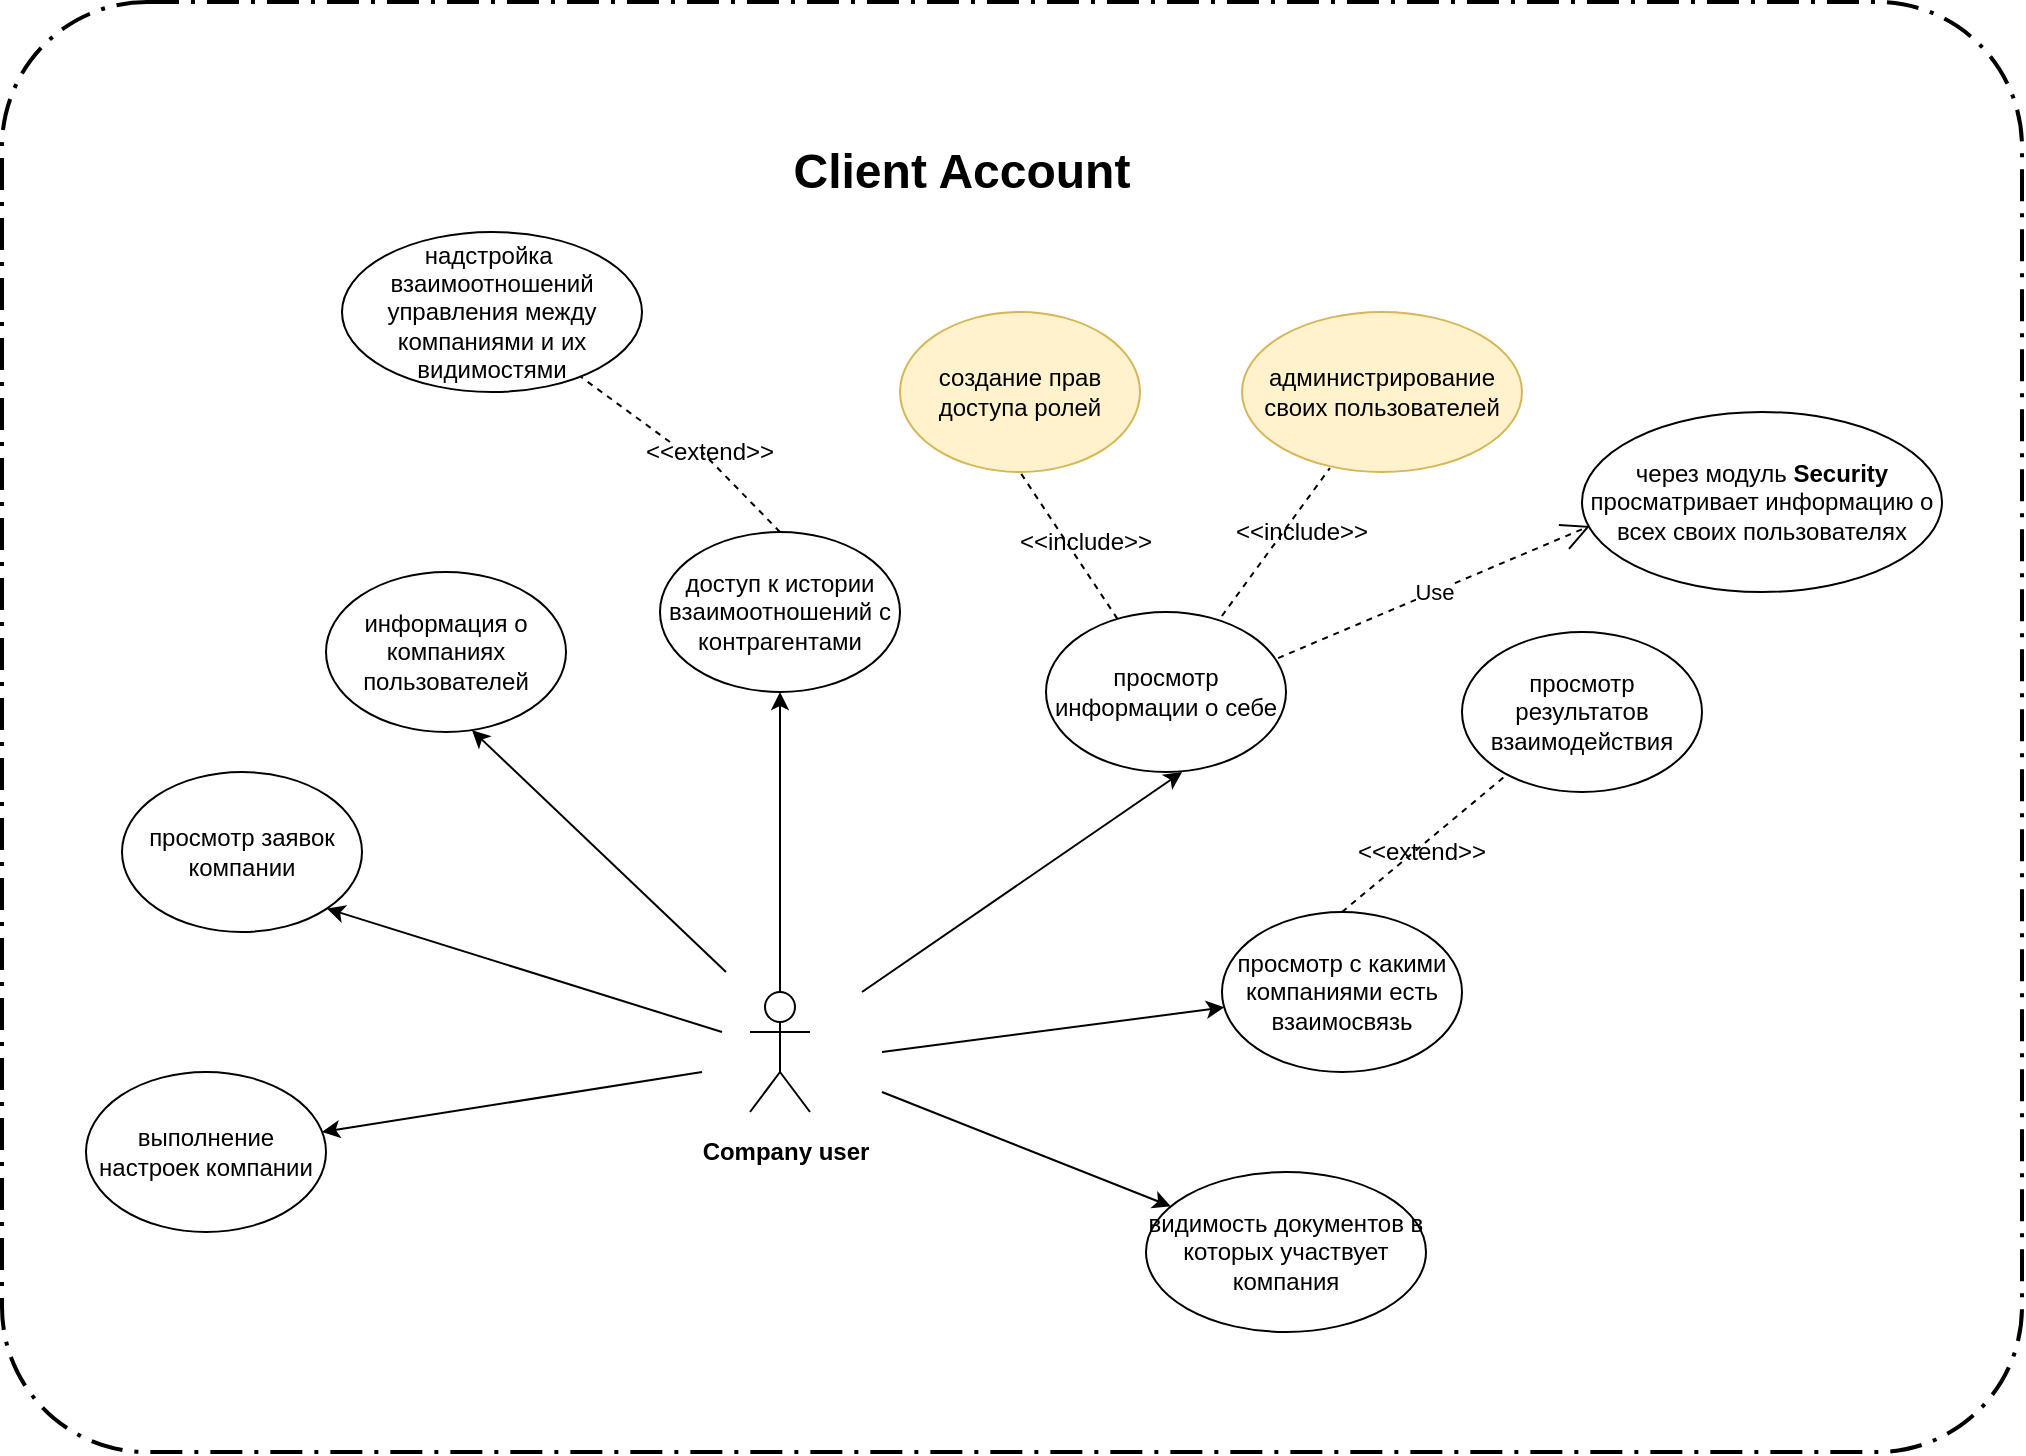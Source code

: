 <mxfile version="11.2.4" type="github" pages="1"><diagram id="waN-ESnJMkhZS1sRu087" name="Page-1"><mxGraphModel dx="1422" dy="796" grid="1" gridSize="10" guides="1" tooltips="1" connect="1" arrows="1" fold="1" page="1" pageScale="1" pageWidth="827" pageHeight="1169" math="0" shadow="0"><root><mxCell id="0"/><mxCell id="1" parent="0"/><mxCell id="AOicXz5FiR9o5SaeZK0D-3" value="информация о компаниях пользователей" style="ellipse;whiteSpace=wrap;html=1;" vertex="1" parent="1"><mxGeometry x="362" y="755" width="120" height="80" as="geometry"/></mxCell><mxCell id="AOicXz5FiR9o5SaeZK0D-4" value="Actor" style="shape=umlActor;verticalLabelPosition=bottom;labelBackgroundColor=#ffffff;verticalAlign=top;html=1;outlineConnect=0;noLabel=1;" vertex="1" parent="1"><mxGeometry x="574" y="965" width="30" height="60" as="geometry"/></mxCell><mxCell id="AOicXz5FiR9o5SaeZK0D-5" value="&lt;b&gt;Company user&lt;/b&gt;" style="text;html=1;strokeColor=none;fillColor=none;align=center;verticalAlign=middle;whiteSpace=wrap;rounded=0;" vertex="1" parent="1"><mxGeometry x="542" y="1035" width="100" height="20" as="geometry"/></mxCell><mxCell id="AOicXz5FiR9o5SaeZK0D-6" value="" style="endArrow=classic;html=1;entryX=0.5;entryY=1;entryDx=0;entryDy=0;exitX=0.5;exitY=0;exitDx=0;exitDy=0;exitPerimeter=0;" edge="1" parent="1" source="AOicXz5FiR9o5SaeZK0D-4" target="AOicXz5FiR9o5SaeZK0D-7"><mxGeometry width="50" height="50" relative="1" as="geometry"><mxPoint x="592" y="585" as="sourcePoint"/><mxPoint x="602" y="645" as="targetPoint"/></mxGeometry></mxCell><mxCell id="AOicXz5FiR9o5SaeZK0D-7" value="доступ к истории взаимоотношений с контрагентами" style="ellipse;whiteSpace=wrap;html=1;" vertex="1" parent="1"><mxGeometry x="529" y="735" width="120" height="80" as="geometry"/></mxCell><mxCell id="AOicXz5FiR9o5SaeZK0D-9" value="просмотр информации о себе" style="ellipse;whiteSpace=wrap;html=1;" vertex="1" parent="1"><mxGeometry x="722" y="775" width="120" height="80" as="geometry"/></mxCell><mxCell id="AOicXz5FiR9o5SaeZK0D-12" value="" style="endArrow=classic;html=1;entryX=0.567;entryY=1;entryDx=0;entryDy=0;entryPerimeter=0;" edge="1" parent="1" target="AOicXz5FiR9o5SaeZK0D-9"><mxGeometry width="50" height="50" relative="1" as="geometry"><mxPoint x="630" y="965" as="sourcePoint"/><mxPoint x="752" y="955" as="targetPoint"/></mxGeometry></mxCell><mxCell id="AOicXz5FiR9o5SaeZK0D-18" value="" style="endArrow=classic;html=1;entryX=0.608;entryY=0.988;entryDx=0;entryDy=0;entryPerimeter=0;" edge="1" parent="1" target="AOicXz5FiR9o5SaeZK0D-3"><mxGeometry width="50" height="50" relative="1" as="geometry"><mxPoint x="562" y="955" as="sourcePoint"/><mxPoint x="482" y="975" as="targetPoint"/></mxGeometry></mxCell><mxCell id="AOicXz5FiR9o5SaeZK0D-20" value="&lt;font style=&quot;font-size: 24px&quot;&gt;&lt;b&gt;Client Account&lt;/b&gt;&lt;/font&gt;" style="text;html=1;strokeColor=none;fillColor=none;align=center;verticalAlign=middle;whiteSpace=wrap;rounded=0;strokeWidth=2;" vertex="1" parent="1"><mxGeometry x="550" y="545" width="260" height="20" as="geometry"/></mxCell><mxCell id="AOicXz5FiR9o5SaeZK0D-22" value="просмотр заявок компании" style="ellipse;whiteSpace=wrap;html=1;strokeWidth=1;" vertex="1" parent="1"><mxGeometry x="260" y="855" width="120" height="80" as="geometry"/></mxCell><mxCell id="AOicXz5FiR9o5SaeZK0D-24" value="" style="endArrow=classic;html=1;entryX=1;entryY=1;entryDx=0;entryDy=0;" edge="1" parent="1" target="AOicXz5FiR9o5SaeZK0D-22"><mxGeometry width="50" height="50" relative="1" as="geometry"><mxPoint x="560" y="985" as="sourcePoint"/><mxPoint x="490" y="955" as="targetPoint"/></mxGeometry></mxCell><mxCell id="AOicXz5FiR9o5SaeZK0D-25" value="" style="endArrow=none;dashed=1;html=1;exitX=0.733;exitY=0.025;exitDx=0;exitDy=0;exitPerimeter=0;entryX=0.314;entryY=0.975;entryDx=0;entryDy=0;entryPerimeter=0;" edge="1" parent="1" source="AOicXz5FiR9o5SaeZK0D-9" target="AOicXz5FiR9o5SaeZK0D-26"><mxGeometry width="50" height="50" relative="1" as="geometry"><mxPoint x="790" y="785" as="sourcePoint"/><mxPoint x="840" y="735" as="targetPoint"/></mxGeometry></mxCell><mxCell id="AOicXz5FiR9o5SaeZK0D-26" value="администрирование своих пользователей" style="ellipse;whiteSpace=wrap;html=1;strokeWidth=1;fillColor=#fff2cc;strokeColor=#d6b656;" vertex="1" parent="1"><mxGeometry x="820" y="625" width="140" height="80" as="geometry"/></mxCell><mxCell id="AOicXz5FiR9o5SaeZK0D-27" value="" style="endArrow=none;dashed=1;html=1;entryX=0.5;entryY=1;entryDx=0;entryDy=0;" edge="1" parent="1" source="AOicXz5FiR9o5SaeZK0D-9" target="AOicXz5FiR9o5SaeZK0D-28"><mxGeometry width="50" height="50" relative="1" as="geometry"><mxPoint x="680" y="745" as="sourcePoint"/><mxPoint x="720" y="715" as="targetPoint"/></mxGeometry></mxCell><mxCell id="AOicXz5FiR9o5SaeZK0D-28" value="создание прав доступа ролей" style="ellipse;whiteSpace=wrap;html=1;strokeWidth=1;fillColor=#fff2cc;strokeColor=#d6b656;" vertex="1" parent="1"><mxGeometry x="649" y="625" width="120" height="80" as="geometry"/></mxCell><mxCell id="AOicXz5FiR9o5SaeZK0D-30" value="просмотр с какими компаниями есть взаимосвязь" style="ellipse;whiteSpace=wrap;html=1;strokeWidth=1;" vertex="1" parent="1"><mxGeometry x="810" y="925" width="120" height="80" as="geometry"/></mxCell><mxCell id="AOicXz5FiR9o5SaeZK0D-31" value="" style="endArrow=classic;html=1;" edge="1" parent="1" target="AOicXz5FiR9o5SaeZK0D-30"><mxGeometry width="50" height="50" relative="1" as="geometry"><mxPoint x="640" y="995" as="sourcePoint"/><mxPoint x="750" y="985" as="targetPoint"/></mxGeometry></mxCell><mxCell id="AOicXz5FiR9o5SaeZK0D-33" value="&amp;lt;&amp;lt;include&amp;gt;&amp;gt;" style="text;html=1;strokeColor=none;fillColor=none;align=center;verticalAlign=middle;whiteSpace=wrap;rounded=0;" vertex="1" parent="1"><mxGeometry x="722" y="730" width="40" height="20" as="geometry"/></mxCell><mxCell id="AOicXz5FiR9o5SaeZK0D-34" value="&amp;lt;&amp;lt;include&amp;gt;&amp;gt;" style="text;html=1;strokeColor=none;fillColor=none;align=center;verticalAlign=middle;whiteSpace=wrap;rounded=0;" vertex="1" parent="1"><mxGeometry x="830" y="725" width="40" height="20" as="geometry"/></mxCell><mxCell id="AOicXz5FiR9o5SaeZK0D-36" value="" style="endArrow=none;dashed=1;html=1;exitX=0.5;exitY=0;exitDx=0;exitDy=0;" edge="1" parent="1" source="AOicXz5FiR9o5SaeZK0D-30" target="AOicXz5FiR9o5SaeZK0D-37"><mxGeometry width="50" height="50" relative="1" as="geometry"><mxPoint x="890" y="935" as="sourcePoint"/><mxPoint x="940" y="885" as="targetPoint"/></mxGeometry></mxCell><mxCell id="AOicXz5FiR9o5SaeZK0D-37" value="просмотр результатов взаимодействия" style="ellipse;whiteSpace=wrap;html=1;strokeWidth=1;" vertex="1" parent="1"><mxGeometry x="930" y="785" width="120" height="80" as="geometry"/></mxCell><mxCell id="AOicXz5FiR9o5SaeZK0D-38" value="&amp;lt;&amp;lt;extend&amp;gt;&amp;gt;" style="text;html=1;strokeColor=none;fillColor=none;align=center;verticalAlign=middle;whiteSpace=wrap;rounded=0;" vertex="1" parent="1"><mxGeometry x="890" y="885" width="40" height="20" as="geometry"/></mxCell><mxCell id="AOicXz5FiR9o5SaeZK0D-41" value="" style="endArrow=classic;html=1;" edge="1" parent="1"><mxGeometry width="50" height="50" relative="1" as="geometry"><mxPoint x="550" y="1005" as="sourcePoint"/><mxPoint x="360" y="1035" as="targetPoint"/></mxGeometry></mxCell><mxCell id="AOicXz5FiR9o5SaeZK0D-42" value="выполнение настроек компании" style="ellipse;whiteSpace=wrap;html=1;strokeWidth=1;" vertex="1" parent="1"><mxGeometry x="242" y="1005" width="120" height="80" as="geometry"/></mxCell><mxCell id="AOicXz5FiR9o5SaeZK0D-45" value="надстройка&amp;nbsp; взаимоотношений управления между компаниями и их видимостями" style="ellipse;whiteSpace=wrap;html=1;strokeWidth=1;" vertex="1" parent="1"><mxGeometry x="370" y="585" width="150" height="80" as="geometry"/></mxCell><mxCell id="AOicXz5FiR9o5SaeZK0D-46" value="" style="endArrow=none;dashed=1;html=1;exitX=0;exitY=0.25;exitDx=0;exitDy=0;" edge="1" parent="1" source="AOicXz5FiR9o5SaeZK0D-47" target="AOicXz5FiR9o5SaeZK0D-45"><mxGeometry width="50" height="50" relative="1" as="geometry"><mxPoint x="880" y="935" as="sourcePoint"/><mxPoint x="589" y="575" as="targetPoint"/></mxGeometry></mxCell><mxCell id="AOicXz5FiR9o5SaeZK0D-47" value="&amp;lt;&amp;lt;extend&amp;gt;&amp;gt;" style="text;html=1;strokeColor=none;fillColor=none;align=center;verticalAlign=middle;whiteSpace=wrap;rounded=0;" vertex="1" parent="1"><mxGeometry x="534" y="685" width="40" height="20" as="geometry"/></mxCell><mxCell id="AOicXz5FiR9o5SaeZK0D-48" value="" style="endArrow=none;dashed=1;html=1;exitX=0.5;exitY=0;exitDx=0;exitDy=0;" edge="1" parent="1" source="AOicXz5FiR9o5SaeZK0D-7"><mxGeometry width="50" height="50" relative="1" as="geometry"><mxPoint x="589" y="735" as="sourcePoint"/><mxPoint x="550" y="695" as="targetPoint"/></mxGeometry></mxCell><mxCell id="AOicXz5FiR9o5SaeZK0D-49" value="видимость документов в которых участвует компания" style="ellipse;whiteSpace=wrap;html=1;strokeWidth=1;" vertex="1" parent="1"><mxGeometry x="772" y="1055" width="140" height="80" as="geometry"/></mxCell><mxCell id="AOicXz5FiR9o5SaeZK0D-50" value="" style="endArrow=classic;html=1;" edge="1" parent="1" target="AOicXz5FiR9o5SaeZK0D-49"><mxGeometry width="50" height="50" relative="1" as="geometry"><mxPoint x="640" y="1015" as="sourcePoint"/><mxPoint x="740" y="1025" as="targetPoint"/></mxGeometry></mxCell><mxCell id="AOicXz5FiR9o5SaeZK0D-53" value="" style="rounded=1;arcSize=10;dashed=1;strokeColor=#000000;fillColor=none;gradientColor=none;dashPattern=8 3 1 3;strokeWidth=2;" vertex="1" parent="1"><mxGeometry x="200" y="470" width="1010" height="725" as="geometry"/></mxCell><mxCell id="AOicXz5FiR9o5SaeZK0D-54" value="Use" style="endArrow=open;endSize=12;dashed=1;html=1;exitX=0.967;exitY=0.288;exitDx=0;exitDy=0;exitPerimeter=0;entryX=0.022;entryY=0.633;entryDx=0;entryDy=0;entryPerimeter=0;" edge="1" parent="1" source="AOicXz5FiR9o5SaeZK0D-9" target="AOicXz5FiR9o5SaeZK0D-55"><mxGeometry width="160" relative="1" as="geometry"><mxPoint x="880" y="775" as="sourcePoint"/><mxPoint x="1020" y="725" as="targetPoint"/></mxGeometry></mxCell><mxCell id="AOicXz5FiR9o5SaeZK0D-55" value="через модуль &lt;b&gt;Security &lt;/b&gt;просматривает информацию о всех своих пользователях" style="ellipse;whiteSpace=wrap;html=1;strokeWidth=1;" vertex="1" parent="1"><mxGeometry x="990" y="675" width="180" height="90" as="geometry"/></mxCell></root></mxGraphModel></diagram></mxfile>
